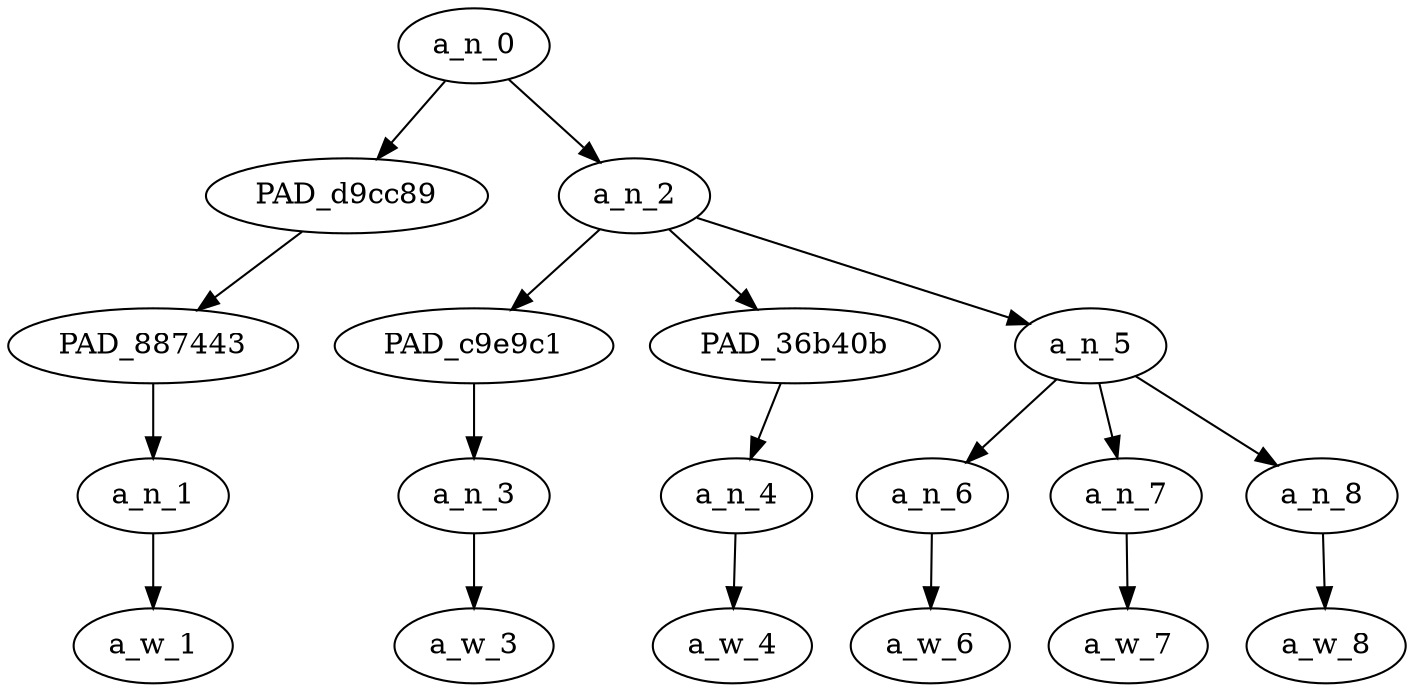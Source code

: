 strict digraph "" {
	a_n_0	[div_dir=-1,
		index=0,
		level=4,
		pos="1.1666666666666667,4!",
		text_span="[0, 1, 2, 3, 4, 5]",
		value=1.00000000];
	PAD_d9cc89	[div_dir=-1,
		index=0,
		level=3,
		pos="0.0,3!",
		text_span="[0]",
		value=0.04853304];
	a_n_0 -> PAD_d9cc89;
	a_n_2	[div_dir=-1,
		index=1,
		level=3,
		pos="2.3333333333333335,3!",
		text_span="[1, 2, 3, 4, 5]",
		value=0.95120782];
	a_n_0 -> a_n_2;
	PAD_887443	[div_dir=-1,
		index=0,
		level=2,
		pos="0.0,2!",
		text_span="[0]",
		value=0.04853304];
	PAD_d9cc89 -> PAD_887443;
	a_n_1	[div_dir=-1,
		index=0,
		level=1,
		pos="0.0,1!",
		text_span="[0]",
		value=0.04853304];
	PAD_887443 -> a_n_1;
	a_w_1	[div_dir=0,
		index=0,
		level=0,
		pos="0,0!",
		text_span="[0]",
		value=is];
	a_n_1 -> a_w_1;
	PAD_c9e9c1	[div_dir=-1,
		index=1,
		level=2,
		pos="1.0,2!",
		text_span="[1]",
		value=0.44864797];
	a_n_2 -> PAD_c9e9c1;
	PAD_36b40b	[div_dir=-1,
		index=2,
		level=2,
		pos="2.0,2!",
		text_span="[2]",
		value=0.04813148];
	a_n_2 -> PAD_36b40b;
	a_n_5	[div_dir=-1,
		index=3,
		level=2,
		pos="4.0,2!",
		text_span="[3, 4, 5]",
		value=0.45418118];
	a_n_2 -> a_n_5;
	a_n_3	[div_dir=-1,
		index=1,
		level=1,
		pos="1.0,1!",
		text_span="[1]",
		value=0.44864797];
	PAD_c9e9c1 -> a_n_3;
	a_w_3	[div_dir=0,
		index=1,
		level=0,
		pos="1,0!",
		text_span="[1]",
		value=slutshaming];
	a_n_3 -> a_w_3;
	a_n_4	[div_dir=-1,
		index=2,
		level=1,
		pos="2.0,1!",
		text_span="[2]",
		value=0.04813148];
	PAD_36b40b -> a_n_4;
	a_w_4	[div_dir=0,
		index=2,
		level=0,
		pos="2,0!",
		text_span="[2]",
		value=still];
	a_n_4 -> a_w_4;
	a_n_6	[div_dir=1,
		index=3,
		level=1,
		pos="3.0,1!",
		text_span="[3]",
		value=0.04500738];
	a_n_5 -> a_n_6;
	a_n_7	[div_dir=1,
		index=4,
		level=1,
		pos="4.0,1!",
		text_span="[4]",
		value=0.06515899];
	a_n_5 -> a_n_7;
	a_n_8	[div_dir=-1,
		index=5,
		level=1,
		pos="5.0,1!",
		text_span="[5]",
		value=0.34380578];
	a_n_5 -> a_n_8;
	a_w_6	[div_dir=0,
		index=3,
		level=0,
		pos="3,0!",
		text_span="[3]",
		value=a];
	a_n_6 -> a_w_6;
	a_w_7	[div_dir=0,
		index=4,
		level=0,
		pos="4,0!",
		text_span="[4]",
		value=thing];
	a_n_7 -> a_w_7;
	a_w_8	[div_dir=0,
		index=5,
		level=0,
		pos="5,0!",
		text_span="[5]",
		value=yikes];
	a_n_8 -> a_w_8;
}
